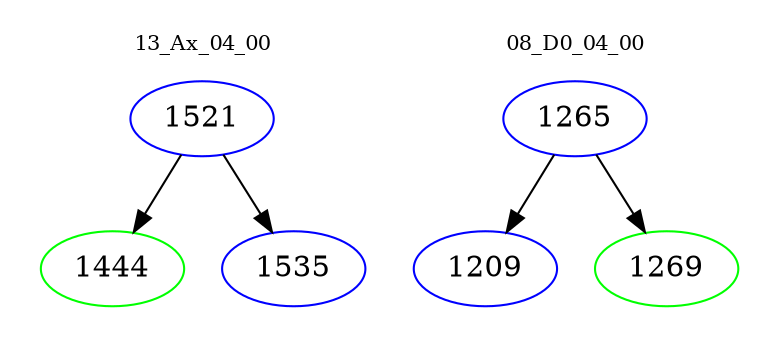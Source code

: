digraph{
subgraph cluster_0 {
color = white
label = "13_Ax_04_00";
fontsize=10;
T0_1521 [label="1521", color="blue"]
T0_1521 -> T0_1444 [color="black"]
T0_1444 [label="1444", color="green"]
T0_1521 -> T0_1535 [color="black"]
T0_1535 [label="1535", color="blue"]
}
subgraph cluster_1 {
color = white
label = "08_D0_04_00";
fontsize=10;
T1_1265 [label="1265", color="blue"]
T1_1265 -> T1_1209 [color="black"]
T1_1209 [label="1209", color="blue"]
T1_1265 -> T1_1269 [color="black"]
T1_1269 [label="1269", color="green"]
}
}
